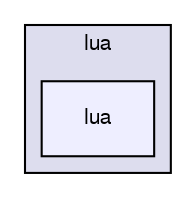 digraph "lua" {
  compound=true
  node [ fontsize="10", fontname="FreeSans"];
  edge [ labelfontsize="10", labelfontname="FreeSans"];
  subgraph clusterdir_ee6aa1c688a3b9fb588e8125e26298d2 {
    graph [ bgcolor="#ddddee", pencolor="black", label="lua" fontname="FreeSans", fontsize="10", URL="dir_ee6aa1c688a3b9fb588e8125e26298d2.html"]
  dir_7a45bb68e5d72c7f1dd10ccbad138ceb [shape=box, label="lua", style="filled", fillcolor="#eeeeff", pencolor="black", URL="dir_7a45bb68e5d72c7f1dd10ccbad138ceb.html"];
  }
}
